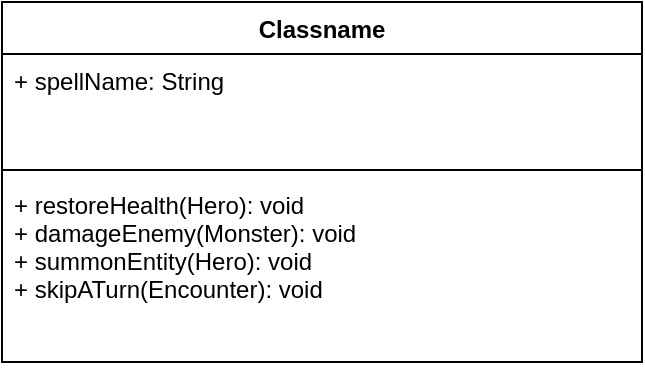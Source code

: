 <mxfile version="13.6.5">
    <diagram id="HOaf-0QmwB4xHlx25SrZ" name="Page-1">
        <mxGraphModel dx="885" dy="459" grid="1" gridSize="10" guides="1" tooltips="1" connect="1" arrows="1" fold="1" page="1" pageScale="1" pageWidth="850" pageHeight="1100" math="0" shadow="0">
            <root>
                <mxCell id="0"/>
                <mxCell id="1" parent="0"/>
                <mxCell id="2" value="Classname" style="swimlane;fontStyle=1;align=center;verticalAlign=top;childLayout=stackLayout;horizontal=1;startSize=26;horizontalStack=0;resizeParent=1;resizeParentMax=0;resizeLast=0;collapsible=1;marginBottom=0;" vertex="1" parent="1">
                    <mxGeometry x="210" y="80" width="320" height="180" as="geometry"/>
                </mxCell>
                <mxCell id="3" value="+ spellName: String&#10;" style="text;strokeColor=none;fillColor=none;align=left;verticalAlign=top;spacingLeft=4;spacingRight=4;overflow=hidden;rotatable=0;points=[[0,0.5],[1,0.5]];portConstraint=eastwest;" vertex="1" parent="2">
                    <mxGeometry y="26" width="320" height="54" as="geometry"/>
                </mxCell>
                <mxCell id="4" value="" style="line;strokeWidth=1;fillColor=none;align=left;verticalAlign=middle;spacingTop=-1;spacingLeft=3;spacingRight=3;rotatable=0;labelPosition=right;points=[];portConstraint=eastwest;" vertex="1" parent="2">
                    <mxGeometry y="80" width="320" height="8" as="geometry"/>
                </mxCell>
                <mxCell id="5" value="+ restoreHealth(Hero): void&#10;+ damageEnemy(Monster): void&#10;+ summonEntity(Hero): void&#10;+ skipATurn(Encounter): void" style="text;strokeColor=none;fillColor=none;align=left;verticalAlign=top;spacingLeft=4;spacingRight=4;overflow=hidden;rotatable=0;points=[[0,0.5],[1,0.5]];portConstraint=eastwest;" vertex="1" parent="2">
                    <mxGeometry y="88" width="320" height="92" as="geometry"/>
                </mxCell>
            </root>
        </mxGraphModel>
    </diagram>
</mxfile>